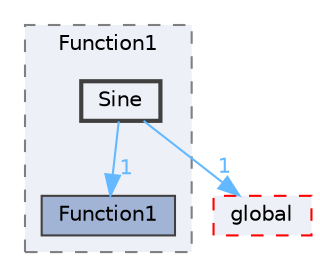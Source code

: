 digraph "src/OpenFOAM/primitives/functions/Function1/Sine"
{
 // LATEX_PDF_SIZE
  bgcolor="transparent";
  edge [fontname=Helvetica,fontsize=10,labelfontname=Helvetica,labelfontsize=10];
  node [fontname=Helvetica,fontsize=10,shape=box,height=0.2,width=0.4];
  compound=true
  subgraph clusterdir_bf4f273fcff898a8e57532425217d669 {
    graph [ bgcolor="#edf0f7", pencolor="grey50", label="Function1", fontname=Helvetica,fontsize=10 style="filled,dashed", URL="dir_bf4f273fcff898a8e57532425217d669.html",tooltip=""]
  dir_c0adf992fe16fe46b123b20bd86c3f11 [label="Function1", fillcolor="#a2b4d6", color="grey25", style="filled", URL="dir_c0adf992fe16fe46b123b20bd86c3f11.html",tooltip=""];
  dir_47e5565e74f2a81136d4a27f698313a8 [label="Sine", fillcolor="#edf0f7", color="grey25", style="filled,bold", URL="dir_47e5565e74f2a81136d4a27f698313a8.html",tooltip=""];
  }
  dir_8583492183f4d27c76555f8f333dd07b [label="global", fillcolor="#edf0f7", color="red", style="filled,dashed", URL="dir_8583492183f4d27c76555f8f333dd07b.html",tooltip=""];
  dir_47e5565e74f2a81136d4a27f698313a8->dir_8583492183f4d27c76555f8f333dd07b [headlabel="1", labeldistance=1.5 headhref="dir_003545_001645.html" href="dir_003545_001645.html" color="steelblue1" fontcolor="steelblue1"];
  dir_47e5565e74f2a81136d4a27f698313a8->dir_c0adf992fe16fe46b123b20bd86c3f11 [headlabel="1", labeldistance=1.5 headhref="dir_003545_001508.html" href="dir_003545_001508.html" color="steelblue1" fontcolor="steelblue1"];
}
